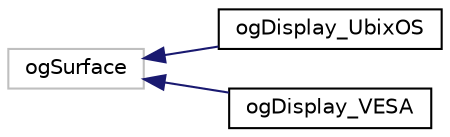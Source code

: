 digraph "Graphical Class Hierarchy"
{
 // LATEX_PDF_SIZE
  edge [fontname="Helvetica",fontsize="10",labelfontname="Helvetica",labelfontsize="10"];
  node [fontname="Helvetica",fontsize="10",shape=record];
  rankdir="LR";
  Node156 [label="ogSurface",height=0.2,width=0.4,color="grey75", fillcolor="white", style="filled",tooltip=" "];
  Node156 -> Node0 [dir="back",color="midnightblue",fontsize="10",style="solid",fontname="Helvetica"];
  Node0 [label="ogDisplay_UbixOS",height=0.2,width=0.4,color="black", fillcolor="white", style="filled",URL="$classogDisplay__UbixOS.html",tooltip=" "];
  Node156 -> Node158 [dir="back",color="midnightblue",fontsize="10",style="solid",fontname="Helvetica"];
  Node158 [label="ogDisplay_VESA",height=0.2,width=0.4,color="black", fillcolor="white", style="filled",URL="$classogDisplay__VESA.html",tooltip=" "];
}
